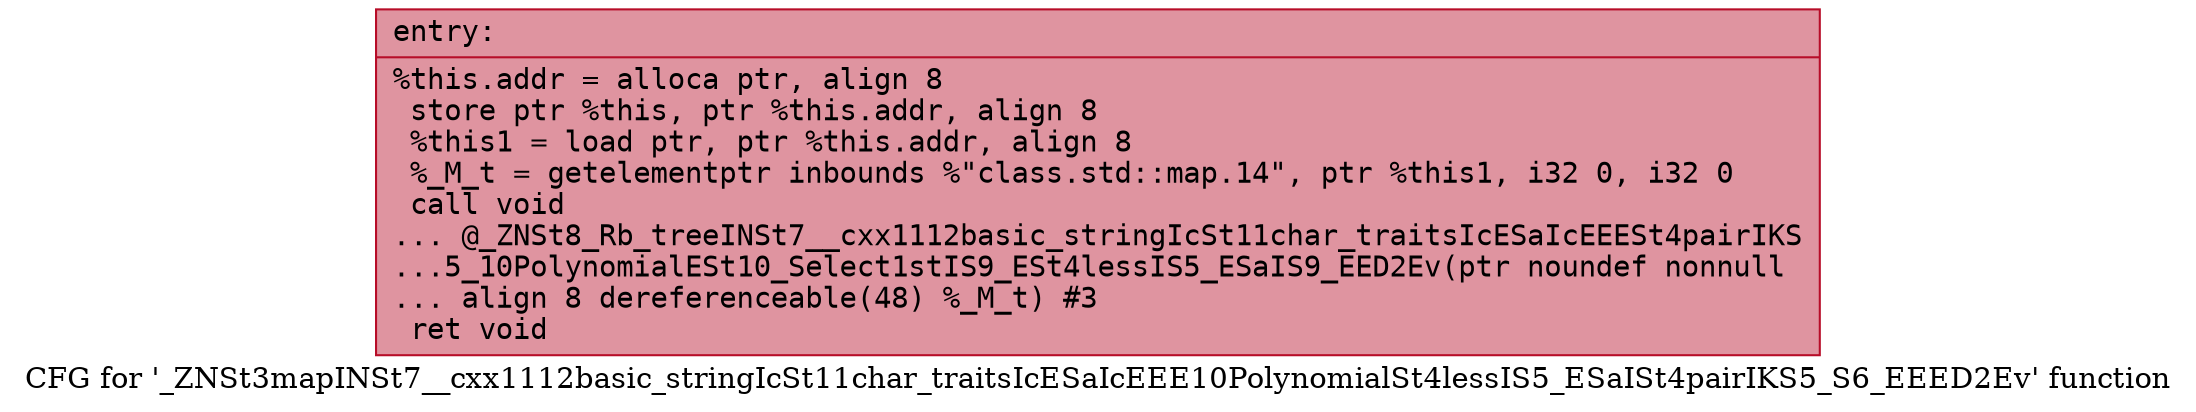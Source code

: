 digraph "CFG for '_ZNSt3mapINSt7__cxx1112basic_stringIcSt11char_traitsIcESaIcEEE10PolynomialSt4lessIS5_ESaISt4pairIKS5_S6_EEED2Ev' function" {
	label="CFG for '_ZNSt3mapINSt7__cxx1112basic_stringIcSt11char_traitsIcESaIcEEE10PolynomialSt4lessIS5_ESaISt4pairIKS5_S6_EEED2Ev' function";

	Node0x55dab46f0130 [shape=record,color="#b70d28ff", style=filled, fillcolor="#b70d2870" fontname="Courier",label="{entry:\l|  %this.addr = alloca ptr, align 8\l  store ptr %this, ptr %this.addr, align 8\l  %this1 = load ptr, ptr %this.addr, align 8\l  %_M_t = getelementptr inbounds %\"class.std::map.14\", ptr %this1, i32 0, i32 0\l  call void\l... @_ZNSt8_Rb_treeINSt7__cxx1112basic_stringIcSt11char_traitsIcESaIcEEESt4pairIKS\l...5_10PolynomialESt10_Select1stIS9_ESt4lessIS5_ESaIS9_EED2Ev(ptr noundef nonnull\l... align 8 dereferenceable(48) %_M_t) #3\l  ret void\l}"];
}
